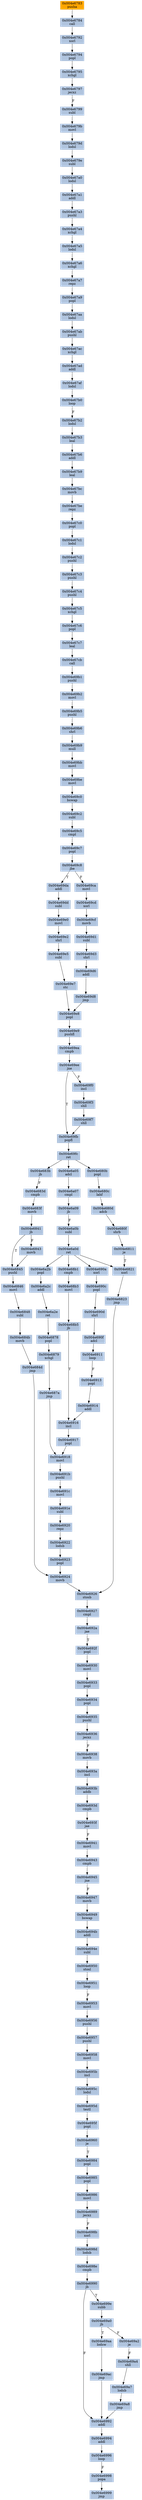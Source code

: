 strict digraph G {
	graph [bgcolor=transparent,
		name=G
	];
	node [color=lightsteelblue,
		fillcolor=lightsteelblue,
		shape=rectangle,
		style=filled
	];
	"0x004e6949"	[label="0x004e6949
bswap"];
	"0x004e694b"	[label="0x004e694b
addl"];
	"0x004e6949" -> "0x004e694b"	[color="#000000"];
	"0x004e67a1"	[label="0x004e67a1
addl"];
	"0x004e67a3"	[label="0x004e67a3
pushl"];
	"0x004e67a1" -> "0x004e67a3"	[color="#000000"];
	"0x004e6941"	[label="0x004e6941
movl"];
	"0x004e6943"	[label="0x004e6943
cmpb"];
	"0x004e6941" -> "0x004e6943"	[color="#000000"];
	"0x004e6990"	[label="0x004e6990
jb"];
	"0x004e6992"	[label="0x004e6992
addl"];
	"0x004e6990" -> "0x004e6992"	[color="#000000",
		label=F];
	"0x004e699e"	[label="0x004e699e
subb"];
	"0x004e6990" -> "0x004e699e"	[color="#000000",
		label=T];
	"0x004e691c"	[label="0x004e691c
movl"];
	"0x004e691e"	[label="0x004e691e
subl"];
	"0x004e691c" -> "0x004e691e"	[color="#000000"];
	"0x004e67c5"	[label="0x004e67c5
xchgl"];
	"0x004e67c6"	[label="0x004e67c6
popl"];
	"0x004e67c5" -> "0x004e67c6"	[color="#000000"];
	"0x004e693d"	[label="0x004e693d
cmpb"];
	"0x004e693f"	[label="0x004e693f
jae"];
	"0x004e693d" -> "0x004e693f"	[color="#000000"];
	"0x004e684d"	[label="0x004e684d
jmp"];
	"0x004e6924"	[label="0x004e6924
movb"];
	"0x004e684d" -> "0x004e6924"	[color="#000000"];
	"0x004e683b"	[label="0x004e683b
jb"];
	"0x004e683d"	[label="0x004e683d
cmpb"];
	"0x004e683b" -> "0x004e683d"	[color="#000000",
		label=F];
	"0x004e67c3"	[label="0x004e67c3
pushl"];
	"0x004e67c4"	[label="0x004e67c4
pushl"];
	"0x004e67c3" -> "0x004e67c4"	[color="#000000"];
	"0x004e6926"	[label="0x004e6926
stosb"];
	"0x004e6924" -> "0x004e6926"	[color="#000000"];
	"0x004e695b"	[label="0x004e695b
incl"];
	"0x004e695c"	[label="0x004e695c
lodsl"];
	"0x004e695b" -> "0x004e695c"	[color="#000000"];
	"0x004e6797"	[label="0x004e6797
jecxz"];
	"0x004e6799"	[label="0x004e6799
subl"];
	"0x004e6797" -> "0x004e6799"	[color="#000000",
		label=F];
	"0x004e6920"	[label="0x004e6920
repz"];
	"0x004e691e" -> "0x004e6920"	[color="#000000"];
	"0x004e692f"	[label="0x004e692f
popl"];
	"0x004e6930"	[label="0x004e6930
movl"];
	"0x004e692f" -> "0x004e6930"	[color="#000000"];
	"0x004e679d"	[label="0x004e679d
lodsl"];
	"0x004e679e"	[label="0x004e679e
subl"];
	"0x004e679d" -> "0x004e679e"	[color="#000000"];
	"0x004e67b6"	[label="0x004e67b6
addl"];
	"0x004e67b9"	[label="0x004e67b9
leal"];
	"0x004e67b6" -> "0x004e67b9"	[color="#000000"];
	"0x004e6917"	[label="0x004e6917
popl"];
	"0x004e6918"	[label="0x004e6918
movl"];
	"0x004e6917" -> "0x004e6918"	[color="#000000"];
	"0x004e6846"	[label="0x004e6846
movl"];
	"0x004e6848"	[label="0x004e6848
subl"];
	"0x004e6846" -> "0x004e6848"	[color="#000000"];
	"0x004e679b"	[label="0x004e679b
movl"];
	"0x004e679b" -> "0x004e679d"	[color="#000000"];
	"0x004e69f3"	[label="0x004e69f3
shll"];
	"0x004e69f7"	[label="0x004e69f7
shll"];
	"0x004e69f3" -> "0x004e69f7"	[color="#000000"];
	"0x004e6945"	[label="0x004e6945
jne"];
	"0x004e6943" -> "0x004e6945"	[color="#000000"];
	"0x004e6936"	[label="0x004e6936
jecxz"];
	"0x004e6938"	[label="0x004e6938
movb"];
	"0x004e6936" -> "0x004e6938"	[color="#000000",
		label=F];
	"0x004e69d3"	[label="0x004e69d3
shrl"];
	"0x004e69d6"	[label="0x004e69d6
addl"];
	"0x004e69d3" -> "0x004e69d6"	[color="#000000"];
	"0x004e69b2"	[label="0x004e69b2
movl"];
	"0x004e69b5"	[label="0x004e69b5
pushl"];
	"0x004e69b2" -> "0x004e69b5"	[color="#000000"];
	"0x004e69ee"	[label="0x004e69ee
jne"];
	"0x004e69fb"	[label="0x004e69fb
popfl"];
	"0x004e69ee" -> "0x004e69fb"	[color="#000000",
		label=T];
	"0x004e69f0"	[label="0x004e69f0
incl"];
	"0x004e69ee" -> "0x004e69f0"	[color="#000000",
		label=F];
	"0x004e67cb"	[label="0x004e67cb
call"];
	"0x004e69b1"	[label="0x004e69b1
pushl"];
	"0x004e67cb" -> "0x004e69b1"	[color="#000000"];
	"0x004e6957"	[label="0x004e6957
pushl"];
	"0x004e6958"	[label="0x004e6958
movl"];
	"0x004e6957" -> "0x004e6958"	[color="#000000"];
	"0x004e69b1" -> "0x004e69b2"	[color="#000000"];
	"0x004e683f"	[label="0x004e683f
movb"];
	"0x004e683d" -> "0x004e683f"	[color="#000000"];
	"0x004e67c2"	[label="0x004e67c2
pushl"];
	"0x004e67c2" -> "0x004e67c3"	[color="#000000"];
	"0x004e693a"	[label="0x004e693a
incl"];
	"0x004e6938" -> "0x004e693a"	[color="#000000"];
	"0x004e695d"	[label="0x004e695d
testl"];
	"0x004e695f"	[label="0x004e695f
popl"];
	"0x004e695d" -> "0x004e695f"	[color="#000000"];
	"0x004e69a7"	[label="0x004e69a7
lodsb"];
	"0x004e69a8"	[label="0x004e69a8
jmp"];
	"0x004e69a7" -> "0x004e69a8"	[color="#000000"];
	"0x004e69c0"	[label="0x004e69c0
bswap"];
	"0x004e69c2"	[label="0x004e69c2
subl"];
	"0x004e69c0" -> "0x004e69c2"	[color="#000000"];
	"0x004e69e0"	[label="0x004e69e0
movl"];
	"0x004e69e2"	[label="0x004e69e2
shrl"];
	"0x004e69e0" -> "0x004e69e2"	[color="#000000"];
	"0x004e67c1"	[label="0x004e67c1
lodsl"];
	"0x004e67c1" -> "0x004e67c2"	[color="#000000"];
	"0x004e690a"	[label="0x004e690a
xorl"];
	"0x004e690c"	[label="0x004e690c
popl"];
	"0x004e690a" -> "0x004e690c"	[color="#000000"];
	"0x004e693f" -> "0x004e6941"	[color="#000000",
		label=F];
	"0x004e67ab"	[label="0x004e67ab
pushl"];
	"0x004e67ac"	[label="0x004e67ac
xchgl"];
	"0x004e67ab" -> "0x004e67ac"	[color="#000000"];
	"0x004e67bc"	[label="0x004e67bc
movb"];
	"0x004e67b9" -> "0x004e67bc"	[color="#000000"];
	"0x004e6933"	[label="0x004e6933
popl"];
	"0x004e6930" -> "0x004e6933"	[color="#000000"];
	"0x004e6958" -> "0x004e695b"	[color="#000000"];
	"0x004e690f"	[label="0x004e690f
adcl"];
	"0x004e6911"	[label="0x004e6911
loop"];
	"0x004e690f" -> "0x004e6911"	[color="#000000"];
	"0x004e69e8"	[label="0x004e69e8
popl"];
	"0x004e69e9"	[label="0x004e69e9
pushfl"];
	"0x004e69e8" -> "0x004e69e9"	[color="#000000"];
	"0x004e6795"	[label="0x004e6795
xchgl"];
	"0x004e6795" -> "0x004e6797"	[color="#000000"];
	"0x004e691b"	[label="0x004e691b
pushl"];
	"0x004e6918" -> "0x004e691b"	[color="#000000"];
	"0x004e6a07"	[label="0x004e6a07
cmpl"];
	"0x004e6a09"	[label="0x004e6a09
jb"];
	"0x004e6a07" -> "0x004e6a09"	[color="#000000"];
	"0x004e69da"	[label="0x004e69da
addl"];
	"0x004e69dd"	[label="0x004e69dd
subl"];
	"0x004e69da" -> "0x004e69dd"	[color="#000000"];
	"0x004e6985"	[label="0x004e6985
popl"];
	"0x004e6986"	[label="0x004e6986
movl"];
	"0x004e6985" -> "0x004e6986"	[color="#000000"];
	"0x004e67a0"	[label="0x004e67a0
lodsl"];
	"0x004e67a0" -> "0x004e67a1"	[color="#000000"];
	"0x004e69fc"	[label="0x004e69fc
ret"];
	"0x004e69fb" -> "0x004e69fc"	[color="#000000"];
	"0x004e690d"	[label="0x004e690d
shrl"];
	"0x004e690d" -> "0x004e690f"	[color="#000000"];
	"0x004e67c4" -> "0x004e67c5"	[color="#000000"];
	"0x004e69b6"	[label="0x004e69b6
shrl"];
	"0x004e69b9"	[label="0x004e69b9
mull"];
	"0x004e69b6" -> "0x004e69b9"	[color="#000000"];
	"0x004e69e5"	[label="0x004e69e5
subl"];
	"0x004e69e7"	[label="0x004e69e7
stc"];
	"0x004e69e5" -> "0x004e69e7"	[color="#000000"];
	"0x004e69a4"	[label="0x004e69a4
shll"];
	"0x004e69a4" -> "0x004e69a7"	[color="#000000"];
	"0x004e6951"	[label="0x004e6951
loop"];
	"0x004e6953"	[label="0x004e6953
movl"];
	"0x004e6951" -> "0x004e6953"	[color="#000000",
		label=F];
	"0x004e69d1"	[label="0x004e69d1
subl"];
	"0x004e69d1" -> "0x004e69d3"	[color="#000000"];
	"0x004e679e" -> "0x004e67a0"	[color="#000000"];
	"0x004e695c" -> "0x004e695d"	[color="#000000"];
	"0x004e6947"	[label="0x004e6947
movb"];
	"0x004e6945" -> "0x004e6947"	[color="#000000",
		label=F];
	"0x004e67c7"	[label="0x004e67c7
leal"];
	"0x004e67c6" -> "0x004e67c7"	[color="#000000"];
	"0x004e67af"	[label="0x004e67af
lodsl"];
	"0x004e67b0"	[label="0x004e67b0
loop"];
	"0x004e67af" -> "0x004e67b0"	[color="#000000"];
	"0x004e694e"	[label="0x004e694e
subl"];
	"0x004e6950"	[label="0x004e6950
stosl"];
	"0x004e694e" -> "0x004e6950"	[color="#000000"];
	"0x004e67c7" -> "0x004e67cb"	[color="#000000"];
	"0x004e6878"	[label="0x004e6878
popl"];
	"0x004e6879"	[label="0x004e6879
xchgl"];
	"0x004e6878" -> "0x004e6879"	[color="#000000"];
	"0x004e6a2c"	[label="0x004e6a2c
addl"];
	"0x004e6a2e"	[label="0x004e6a2e
ret"];
	"0x004e6a2c" -> "0x004e6a2e"	[color="#000000"];
	"0x004e6913"	[label="0x004e6913
popl"];
	"0x004e6914"	[label="0x004e6914
addl"];
	"0x004e6913" -> "0x004e6914"	[color="#000000"];
	"0x004e698e"	[label="0x004e698e
cmpb"];
	"0x004e698e" -> "0x004e6990"	[color="#000000"];
	"0x004e67b2"	[label="0x004e67b2
lodsl"];
	"0x004e67b0" -> "0x004e67b2"	[color="#000000",
		label=F];
	"0x004e69bb"	[label="0x004e69bb
movl"];
	"0x004e69b9" -> "0x004e69bb"	[color="#000000"];
	"0x004e694b" -> "0x004e694e"	[color="#000000"];
	"0x004e6911" -> "0x004e6913"	[color="#000000",
		label=F];
	"0x004e6843"	[label="0x004e6843
movb"];
	"0x004e6845"	[label="0x004e6845
pushl"];
	"0x004e6843" -> "0x004e6845"	[color="#000000"];
	"0x004e67a4"	[label="0x004e67a4
xchgl"];
	"0x004e67a5"	[label="0x004e67a5
lodsl"];
	"0x004e67a4" -> "0x004e67a5"	[color="#000000"];
	"0x004e6927"	[label="0x004e6927
cmpl"];
	"0x004e692a"	[label="0x004e692a
jae"];
	"0x004e6927" -> "0x004e692a"	[color="#000000"];
	"0x004e680d"	[label="0x004e680d
adcb"];
	"0x004e680f"	[label="0x004e680f
shrb"];
	"0x004e680d" -> "0x004e680f"	[color="#000000"];
	"0x004e6998"	[label="0x004e6998
popa"];
	"0x004e6999"	[label="0x004e6999
jmp"];
	"0x004e6998" -> "0x004e6999"	[color="#000000"];
	"0x004e6821"	[label="0x004e6821
xorl"];
	"0x004e6823"	[label="0x004e6823
jmp"];
	"0x004e6821" -> "0x004e6823"	[color="#000000"];
	"0x004e6923"	[label="0x004e6923
popl"];
	"0x004e6923" -> "0x004e6924"	[color="#000000"];
	"0x004e6845" -> "0x004e6846"	[color="#000000"];
	"0x004e6989"	[label="0x004e6989
jecxz"];
	"0x004e6986" -> "0x004e6989"	[color="#000000"];
	"0x004e6799" -> "0x004e679b"	[color="#000000"];
	"0x004e6960"	[label="0x004e6960
je"];
	"0x004e6984"	[label="0x004e6984
popl"];
	"0x004e6960" -> "0x004e6984"	[color="#000000",
		label=T];
	"0x004e6784"	[label="0x004e6784
call"];
	"0x004e6792"	[label="0x004e6792
xorl"];
	"0x004e6784" -> "0x004e6792"	[color="#000000"];
	"0x004e6994"	[label="0x004e6994
addl"];
	"0x004e6992" -> "0x004e6994"	[color="#000000"];
	"0x004e67a3" -> "0x004e67a4"	[color="#000000"];
	"0x004e6996"	[label="0x004e6996
loop"];
	"0x004e6994" -> "0x004e6996"	[color="#000000"];
	"0x004e6a0b"	[label="0x004e6a0b
subl"];
	"0x004e6a09" -> "0x004e6a0b"	[color="#000000",
		label=F];
	"0x004e693b"	[label="0x004e693b
addb"];
	"0x004e693a" -> "0x004e693b"	[color="#000000"];
	"0x004e69ac"	[label="0x004e69ac
jmp"];
	"0x004e69ac" -> "0x004e6992"	[color="#000000"];
	"0x004e69be"	[label="0x004e69be
movl"];
	"0x004e69be" -> "0x004e69c0"	[color="#000000"];
	"0x004e6823" -> "0x004e6926"	[color="#000000"];
	"0x004e67ad"	[label="0x004e67ad
addl"];
	"0x004e67ac" -> "0x004e67ad"	[color="#000000"];
	"0x004e69ca"	[label="0x004e69ca
movl"];
	"0x004e69cd"	[label="0x004e69cd
xorl"];
	"0x004e69ca" -> "0x004e69cd"	[color="#000000"];
	"0x004e684b"	[label="0x004e684b
movb"];
	"0x004e6848" -> "0x004e684b"	[color="#000000"];
	"0x004e67be"	[label="0x004e67be
repz"];
	"0x004e67c0"	[label="0x004e67c0
popl"];
	"0x004e67be" -> "0x004e67c0"	[color="#000000"];
	"0x004e69e7" -> "0x004e69e8"	[color="#000000"];
	"0x004e67a9"	[label="0x004e67a9
popl"];
	"0x004e67aa"	[label="0x004e67aa
lodsl"];
	"0x004e67a9" -> "0x004e67aa"	[color="#000000"];
	"0x004e69a2"	[label="0x004e69a2
je"];
	"0x004e69a2" -> "0x004e69a4"	[color="#000000",
		label=F];
	"0x004e691b" -> "0x004e691c"	[color="#000000"];
	"0x004e6a0d"	[label="0x004e6a0d
ret"];
	"0x004e6a0d" -> "0x004e690a"	[color="#000000"];
	"0x004e6a0d" -> "0x004e6821"	[color="#000000"];
	"0x004e6a2b"	[label="0x004e6a2b
popl"];
	"0x004e6a0d" -> "0x004e6a2b"	[color="#000000"];
	"0x004e68b1"	[label="0x004e68b1
cmpb"];
	"0x004e6a0d" -> "0x004e68b1"	[color="#000000"];
	"0x004e67aa" -> "0x004e67ab"	[color="#000000"];
	"0x004e69ea"	[label="0x004e69ea
cmpb"];
	"0x004e69e9" -> "0x004e69ea"	[color="#000000"];
	"0x004e6922"	[label="0x004e6922
lodsb"];
	"0x004e6922" -> "0x004e6923"	[color="#000000"];
	"0x004e69ea" -> "0x004e69ee"	[color="#000000"];
	"0x004e69f0" -> "0x004e69f3"	[color="#000000"];
	"0x004e698d"	[label="0x004e698d
lodsb"];
	"0x004e698d" -> "0x004e698e"	[color="#000000"];
	"0x004e69f7" -> "0x004e69fb"	[color="#000000"];
	"0x004e680b"	[label="0x004e680b
popl"];
	"0x004e680c"	[label="0x004e680c
lahf"];
	"0x004e680b" -> "0x004e680c"	[color="#000000"];
	"0x004e698b"	[label="0x004e698b
xorl"];
	"0x004e698b" -> "0x004e698d"	[color="#000000"];
	"0x004e6926" -> "0x004e6927"	[color="#000000"];
	"0x004e67bc" -> "0x004e67be"	[color="#000000"];
	"0x004e6811"	[label="0x004e6811
je"];
	"0x004e6811" -> "0x004e6821"	[color="#000000",
		label=T];
	"0x004e69dd" -> "0x004e69e0"	[color="#000000"];
	"0x004e6947" -> "0x004e6949"	[color="#000000"];
	"0x004e69b5" -> "0x004e69b6"	[color="#000000"];
	"0x004e68b5"	[label="0x004e68b5
jb"];
	"0x004e6916"	[label="0x004e6916
incl"];
	"0x004e68b5" -> "0x004e6916"	[color="#000000",
		label=T];
	"0x004e69aa"	[label="0x004e69aa
lodsw"];
	"0x004e69aa" -> "0x004e69ac"	[color="#000000"];
	"0x004e69a0"	[label="0x004e69a0
jb"];
	"0x004e69a0" -> "0x004e69a2"	[color="#000000",
		label=F];
	"0x004e69a0" -> "0x004e69aa"	[color="#000000",
		label=T];
	"0x004e684b" -> "0x004e684d"	[color="#000000"];
	"0x004e67b3"	[label="0x004e67b3
leal"];
	"0x004e67b3" -> "0x004e67b6"	[color="#000000"];
	"0x004e69d8"	[label="0x004e69d8
jmp"];
	"0x004e69d6" -> "0x004e69d8"	[color="#000000"];
	"0x004e692a" -> "0x004e692f"	[color="#000000",
		label=T];
	"0x004e6920" -> "0x004e6922"	[color="#000000"];
	"0x004e6996" -> "0x004e6998"	[color="#000000",
		label=F];
	"0x004e69cf"	[label="0x004e69cf
movb"];
	"0x004e69cf" -> "0x004e69d1"	[color="#000000"];
	"0x004e6794"	[label="0x004e6794
popl"];
	"0x004e6794" -> "0x004e6795"	[color="#000000"];
	"0x004e6841"	[label="0x004e6841
jb"];
	"0x004e683f" -> "0x004e6841"	[color="#000000"];
	"0x004e6989" -> "0x004e698b"	[color="#000000",
		label=F];
	"0x004e6783"	[color=lightgrey,
		fillcolor=orange,
		label="0x004e6783
pusha"];
	"0x004e6783" -> "0x004e6784"	[color="#000000"];
	"0x004e6a2e" -> "0x004e6878"	[color="#000000"];
	"0x004e6935"	[label="0x004e6935
pushl"];
	"0x004e6935" -> "0x004e6936"	[color="#000000"];
	"0x004e69e2" -> "0x004e69e5"	[color="#000000"];
	"0x004e6841" -> "0x004e6843"	[color="#000000",
		label=F];
	"0x004e6841" -> "0x004e6845"	[color="#000000",
		label=T];
	"0x004e67a7"	[label="0x004e67a7
repz"];
	"0x004e67a7" -> "0x004e67a9"	[color="#000000"];
	"0x004e699e" -> "0x004e69a0"	[color="#000000"];
	"0x004e6a0b" -> "0x004e6a0d"	[color="#000000"];
	"0x004e69cd" -> "0x004e69cf"	[color="#000000"];
	"0x004e687a"	[label="0x004e687a
jmp"];
	"0x004e6879" -> "0x004e687a"	[color="#000000"];
	"0x004e6a2b" -> "0x004e6a2c"	[color="#000000"];
	"0x004e69c5"	[label="0x004e69c5
cmpl"];
	"0x004e69c2" -> "0x004e69c5"	[color="#000000"];
	"0x004e69bb" -> "0x004e69be"	[color="#000000"];
	"0x004e69a8" -> "0x004e6992"	[color="#000000"];
	"0x004e6916" -> "0x004e6917"	[color="#000000"];
	"0x004e6a05"	[label="0x004e6a05
adcl"];
	"0x004e6a05" -> "0x004e6a07"	[color="#000000"];
	"0x004e680f" -> "0x004e6811"	[color="#000000"];
	"0x004e6984" -> "0x004e6985"	[color="#000000"];
	"0x004e6956"	[label="0x004e6956
pushl"];
	"0x004e6953" -> "0x004e6956"	[color="#000000"];
	"0x004e67ad" -> "0x004e67af"	[color="#000000"];
	"0x004e67a6"	[label="0x004e67a6
xchgl"];
	"0x004e67a5" -> "0x004e67a6"	[color="#000000"];
	"0x004e6934"	[label="0x004e6934
popl"];
	"0x004e6934" -> "0x004e6935"	[color="#000000"];
	"0x004e69fc" -> "0x004e683b"	[color="#000000"];
	"0x004e69fc" -> "0x004e680b"	[color="#000000"];
	"0x004e69fc" -> "0x004e6a05"	[color="#000000"];
	"0x004e69c7"	[label="0x004e69c7
popl"];
	"0x004e69c5" -> "0x004e69c7"	[color="#000000"];
	"0x004e6933" -> "0x004e6934"	[color="#000000"];
	"0x004e680c" -> "0x004e680d"	[color="#000000"];
	"0x004e693b" -> "0x004e693d"	[color="#000000"];
	"0x004e67a6" -> "0x004e67a7"	[color="#000000"];
	"0x004e67b2" -> "0x004e67b3"	[color="#000000"];
	"0x004e6792" -> "0x004e6794"	[color="#000000"];
	"0x004e690c" -> "0x004e690d"	[color="#000000"];
	"0x004e695f" -> "0x004e6960"	[color="#000000"];
	"0x004e687a" -> "0x004e6918"	[color="#000000"];
	"0x004e68b3"	[label="0x004e68b3
movl"];
	"0x004e68b3" -> "0x004e68b5"	[color="#000000"];
	"0x004e69c8"	[label="0x004e69c8
jbe"];
	"0x004e69c7" -> "0x004e69c8"	[color="#000000"];
	"0x004e6914" -> "0x004e6916"	[color="#000000"];
	"0x004e69d8" -> "0x004e69e8"	[color="#000000"];
	"0x004e6950" -> "0x004e6951"	[color="#000000"];
	"0x004e67c0" -> "0x004e67c1"	[color="#000000"];
	"0x004e68b1" -> "0x004e68b3"	[color="#000000"];
	"0x004e6956" -> "0x004e6957"	[color="#000000"];
	"0x004e69c8" -> "0x004e69da"	[color="#000000",
		label=T];
	"0x004e69c8" -> "0x004e69ca"	[color="#000000",
		label=F];
}
